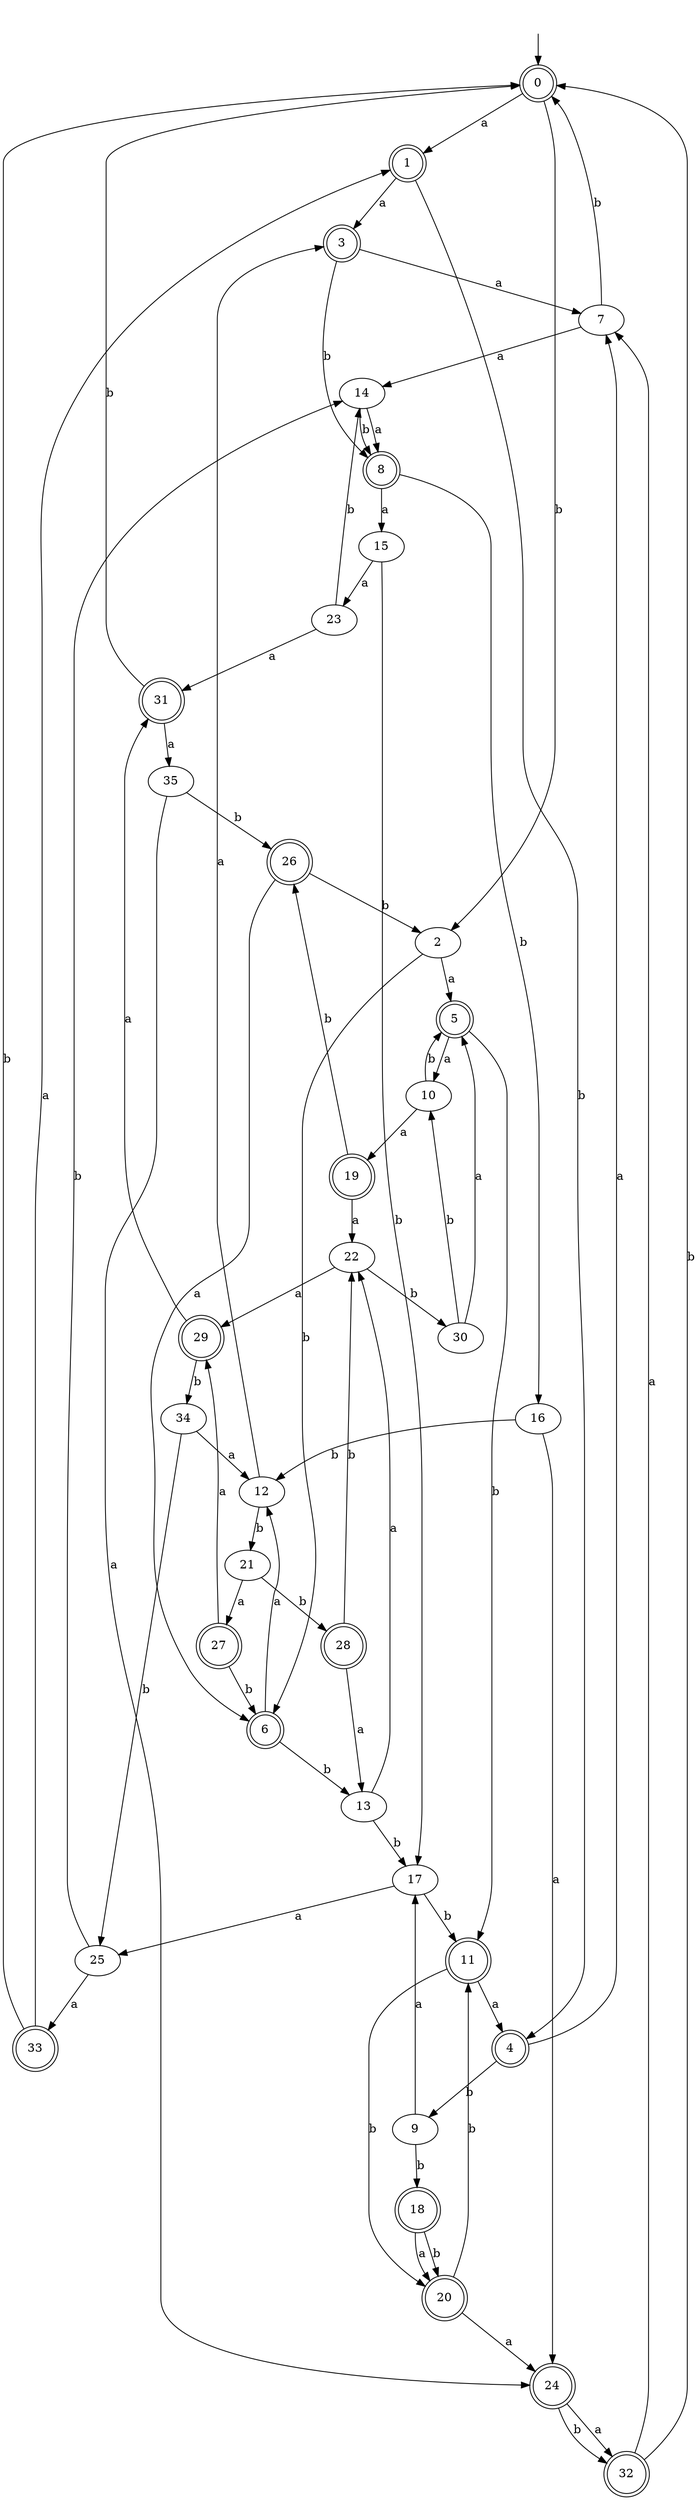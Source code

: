 digraph RandomDFA {
  __start0 [label="", shape=none];
  __start0 -> 0 [label=""];
  0 [shape=circle] [shape=doublecircle]
  0 -> 1 [label="a"]
  0 -> 2 [label="b"]
  1 [shape=doublecircle]
  1 -> 3 [label="a"]
  1 -> 4 [label="b"]
  2
  2 -> 5 [label="a"]
  2 -> 6 [label="b"]
  3 [shape=doublecircle]
  3 -> 7 [label="a"]
  3 -> 8 [label="b"]
  4 [shape=doublecircle]
  4 -> 7 [label="a"]
  4 -> 9 [label="b"]
  5 [shape=doublecircle]
  5 -> 10 [label="a"]
  5 -> 11 [label="b"]
  6 [shape=doublecircle]
  6 -> 12 [label="a"]
  6 -> 13 [label="b"]
  7
  7 -> 14 [label="a"]
  7 -> 0 [label="b"]
  8 [shape=doublecircle]
  8 -> 15 [label="a"]
  8 -> 16 [label="b"]
  9
  9 -> 17 [label="a"]
  9 -> 18 [label="b"]
  10
  10 -> 19 [label="a"]
  10 -> 5 [label="b"]
  11 [shape=doublecircle]
  11 -> 4 [label="a"]
  11 -> 20 [label="b"]
  12
  12 -> 3 [label="a"]
  12 -> 21 [label="b"]
  13
  13 -> 22 [label="a"]
  13 -> 17 [label="b"]
  14
  14 -> 8 [label="a"]
  14 -> 8 [label="b"]
  15
  15 -> 23 [label="a"]
  15 -> 17 [label="b"]
  16
  16 -> 24 [label="a"]
  16 -> 12 [label="b"]
  17
  17 -> 25 [label="a"]
  17 -> 11 [label="b"]
  18 [shape=doublecircle]
  18 -> 20 [label="a"]
  18 -> 20 [label="b"]
  19 [shape=doublecircle]
  19 -> 22 [label="a"]
  19 -> 26 [label="b"]
  20 [shape=doublecircle]
  20 -> 24 [label="a"]
  20 -> 11 [label="b"]
  21
  21 -> 27 [label="a"]
  21 -> 28 [label="b"]
  22
  22 -> 29 [label="a"]
  22 -> 30 [label="b"]
  23
  23 -> 31 [label="a"]
  23 -> 14 [label="b"]
  24 [shape=doublecircle]
  24 -> 32 [label="a"]
  24 -> 32 [label="b"]
  25
  25 -> 33 [label="a"]
  25 -> 14 [label="b"]
  26 [shape=doublecircle]
  26 -> 6 [label="a"]
  26 -> 2 [label="b"]
  27 [shape=doublecircle]
  27 -> 29 [label="a"]
  27 -> 6 [label="b"]
  28 [shape=doublecircle]
  28 -> 13 [label="a"]
  28 -> 22 [label="b"]
  29 [shape=doublecircle]
  29 -> 31 [label="a"]
  29 -> 34 [label="b"]
  30
  30 -> 5 [label="a"]
  30 -> 10 [label="b"]
  31 [shape=doublecircle]
  31 -> 35 [label="a"]
  31 -> 0 [label="b"]
  32 [shape=doublecircle]
  32 -> 7 [label="a"]
  32 -> 0 [label="b"]
  33 [shape=doublecircle]
  33 -> 1 [label="a"]
  33 -> 0 [label="b"]
  34
  34 -> 12 [label="a"]
  34 -> 25 [label="b"]
  35
  35 -> 24 [label="a"]
  35 -> 26 [label="b"]
}
